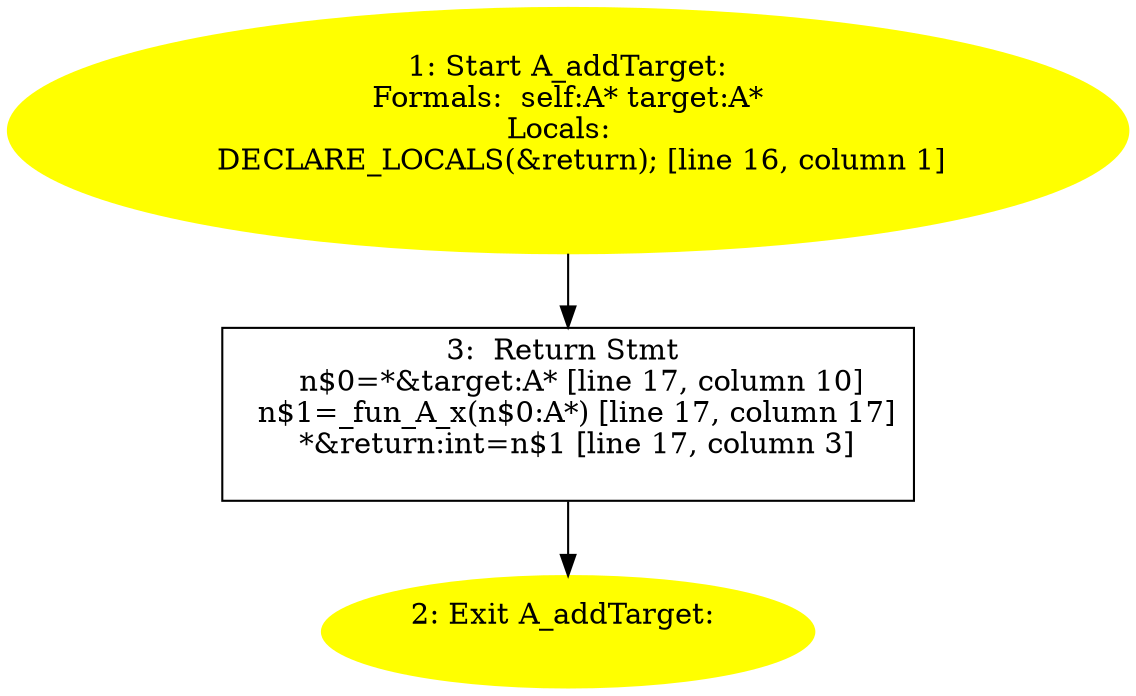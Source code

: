 /* @generated */
digraph cfg {
"addTarget:#A(class A)#instance.ca26ddd02ac11fb266531b38b6edef27_1" [label="1: Start A_addTarget:\nFormals:  self:A* target:A*\nLocals:  \n   DECLARE_LOCALS(&return); [line 16, column 1]\n " color=yellow style=filled]
	

	 "addTarget:#A(class A)#instance.ca26ddd02ac11fb266531b38b6edef27_1" -> "addTarget:#A(class A)#instance.ca26ddd02ac11fb266531b38b6edef27_3" ;
"addTarget:#A(class A)#instance.ca26ddd02ac11fb266531b38b6edef27_2" [label="2: Exit A_addTarget: \n  " color=yellow style=filled]
	

"addTarget:#A(class A)#instance.ca26ddd02ac11fb266531b38b6edef27_3" [label="3:  Return Stmt \n   n$0=*&target:A* [line 17, column 10]\n  n$1=_fun_A_x(n$0:A*) [line 17, column 17]\n  *&return:int=n$1 [line 17, column 3]\n " shape="box"]
	

	 "addTarget:#A(class A)#instance.ca26ddd02ac11fb266531b38b6edef27_3" -> "addTarget:#A(class A)#instance.ca26ddd02ac11fb266531b38b6edef27_2" ;
}
